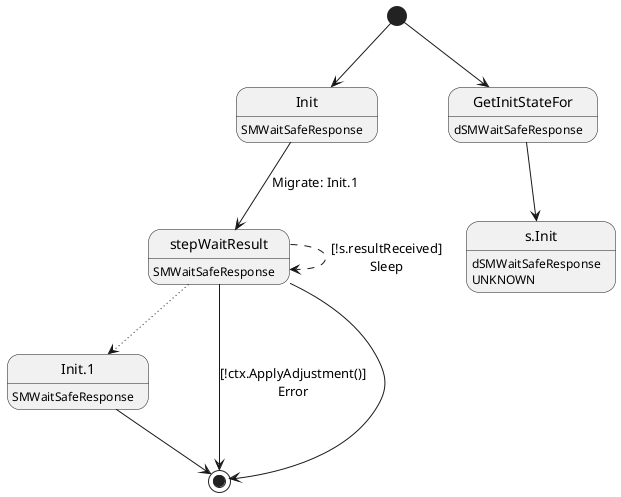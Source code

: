 @startuml
state "Init" as T01_S001
T01_S001 : SMWaitSafeResponse
[*] --> T01_S001
T01_S001 --> T01_S003 : Migrate: Init.1
state "Init.1" as T01_S002
T01_S002 : SMWaitSafeResponse
T01_S002 --> [*]
state "stepWaitResult" as T01_S003
T01_S003 : SMWaitSafeResponse
T01_S003 --[dotted]> T01_S002
T01_S003 --[dashed]> T01_S003 : [!s.resultReceived]\nSleep
T01_S003 --> [*] : [!ctx.ApplyAdjustment()]\nError
T01_S003 --> [*]
state "GetInitStateFor" as T00_S001
T00_S001 : dSMWaitSafeResponse
[*] --> T00_S001
state "s.Init" as T00_U001
T00_U001 : dSMWaitSafeResponse
T00_U001 : UNKNOWN 
T00_S001 --> T00_U001
@enduml
